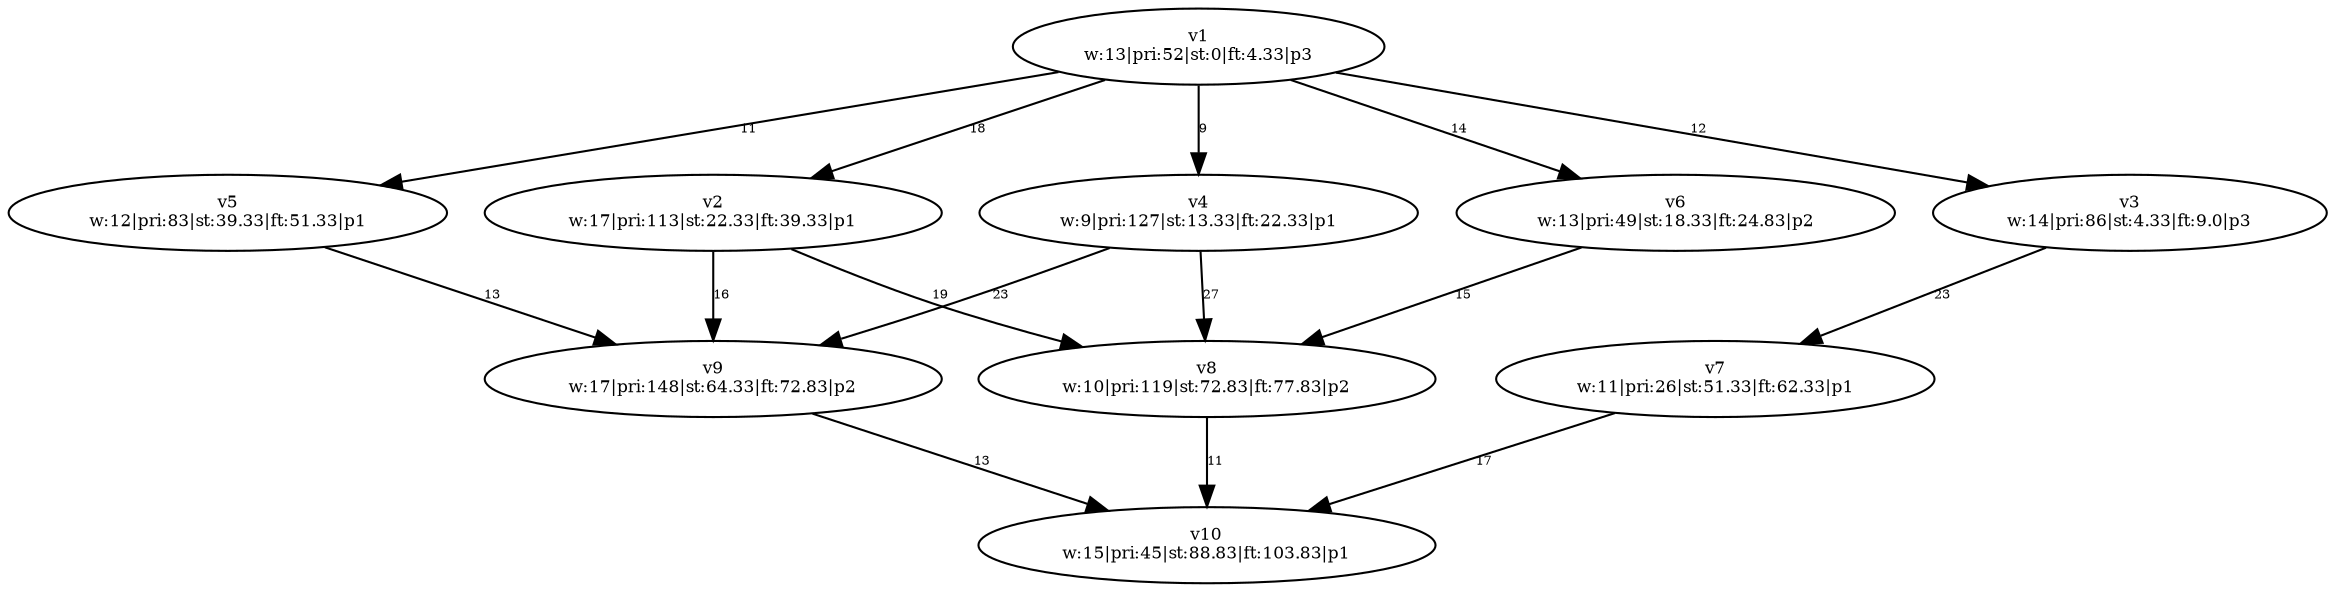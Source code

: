 digraph {
	v1 [label="v1
w:13|pri:52|st:0|ft:4.33|p3" fontsize=8.0]
	v4 [label="v4
w:9|pri:127|st:13.33|ft:22.33|p1" fontsize=8.0]
	v2 [label="v2
w:17|pri:113|st:22.33|ft:39.33|p1" fontsize=8.0]
	v3 [label="v3
w:14|pri:86|st:4.33|ft:9.0|p3" fontsize=8.0]
	v5 [label="v5
w:12|pri:83|st:39.33|ft:51.33|p1" fontsize=8.0]
	v6 [label="v6
w:13|pri:49|st:18.33|ft:24.83|p2" fontsize=8.0]
	v9 [label="v9
w:17|pri:148|st:64.33|ft:72.83|p2" fontsize=8.0]
	v8 [label="v8
w:10|pri:119|st:72.83|ft:77.83|p2" fontsize=8.0]
	v7 [label="v7
w:11|pri:26|st:51.33|ft:62.33|p1" fontsize=8.0]
	v10 [label="v10
w:15|pri:45|st:88.83|ft:103.83|p1" fontsize=8.0]
	v1 -> v2 [label=18 constraint=true fontsize=6.0]
	v1 -> v3 [label=12 constraint=true fontsize=6.0]
	v1 -> v4 [label=9 constraint=true fontsize=6.0]
	v1 -> v5 [label=11 constraint=true fontsize=6.0]
	v1 -> v6 [label=14 constraint=true fontsize=6.0]
	v2 -> v8 [label=19 constraint=true fontsize=6.0]
	v2 -> v9 [label=16 constraint=true fontsize=6.0]
	v3 -> v7 [label=23 constraint=true fontsize=6.0]
	v4 -> v8 [label=27 constraint=true fontsize=6.0]
	v4 -> v9 [label=23 constraint=true fontsize=6.0]
	v5 -> v9 [label=13 constraint=true fontsize=6.0]
	v6 -> v8 [label=15 constraint=true fontsize=6.0]
	v7 -> v10 [label=17 constraint=true fontsize=6.0]
	v8 -> v10 [label=11 constraint=true fontsize=6.0]
	v9 -> v10 [label=13 constraint=true fontsize=6.0]
}
